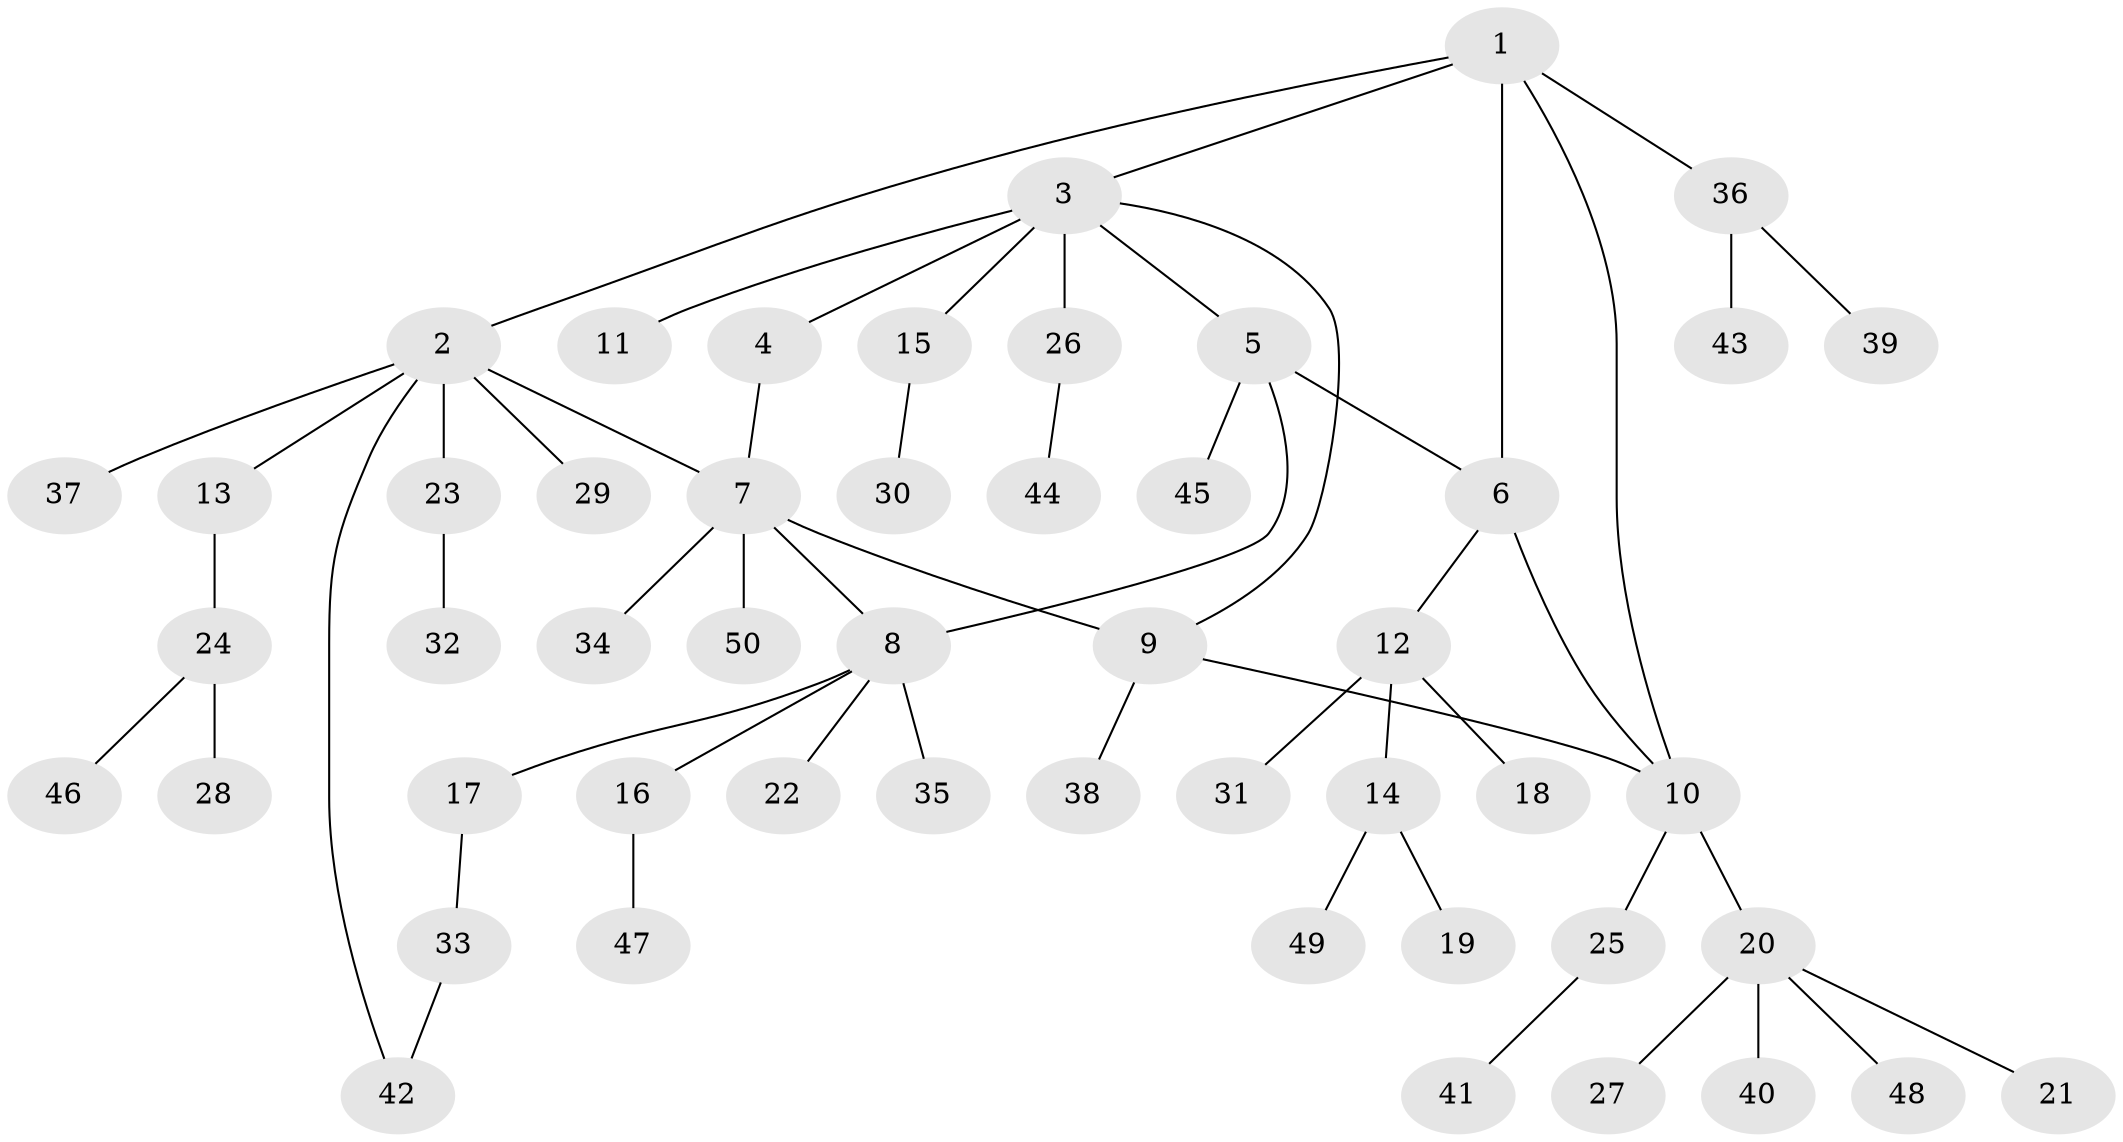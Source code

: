 // coarse degree distribution, {5: 0.11428571428571428, 4: 0.05714285714285714, 6: 0.05714285714285714, 2: 0.2571428571428571, 1: 0.42857142857142855, 3: 0.08571428571428572}
// Generated by graph-tools (version 1.1) at 2025/37/03/04/25 23:37:34]
// undirected, 50 vertices, 56 edges
graph export_dot {
  node [color=gray90,style=filled];
  1;
  2;
  3;
  4;
  5;
  6;
  7;
  8;
  9;
  10;
  11;
  12;
  13;
  14;
  15;
  16;
  17;
  18;
  19;
  20;
  21;
  22;
  23;
  24;
  25;
  26;
  27;
  28;
  29;
  30;
  31;
  32;
  33;
  34;
  35;
  36;
  37;
  38;
  39;
  40;
  41;
  42;
  43;
  44;
  45;
  46;
  47;
  48;
  49;
  50;
  1 -- 2;
  1 -- 3;
  1 -- 6;
  1 -- 10;
  1 -- 36;
  2 -- 7;
  2 -- 13;
  2 -- 23;
  2 -- 29;
  2 -- 37;
  2 -- 42;
  3 -- 4;
  3 -- 5;
  3 -- 9;
  3 -- 11;
  3 -- 15;
  3 -- 26;
  4 -- 7;
  5 -- 6;
  5 -- 8;
  5 -- 45;
  6 -- 10;
  6 -- 12;
  7 -- 8;
  7 -- 9;
  7 -- 34;
  7 -- 50;
  8 -- 16;
  8 -- 17;
  8 -- 22;
  8 -- 35;
  9 -- 10;
  9 -- 38;
  10 -- 20;
  10 -- 25;
  12 -- 14;
  12 -- 18;
  12 -- 31;
  13 -- 24;
  14 -- 19;
  14 -- 49;
  15 -- 30;
  16 -- 47;
  17 -- 33;
  20 -- 21;
  20 -- 27;
  20 -- 40;
  20 -- 48;
  23 -- 32;
  24 -- 28;
  24 -- 46;
  25 -- 41;
  26 -- 44;
  33 -- 42;
  36 -- 39;
  36 -- 43;
}

